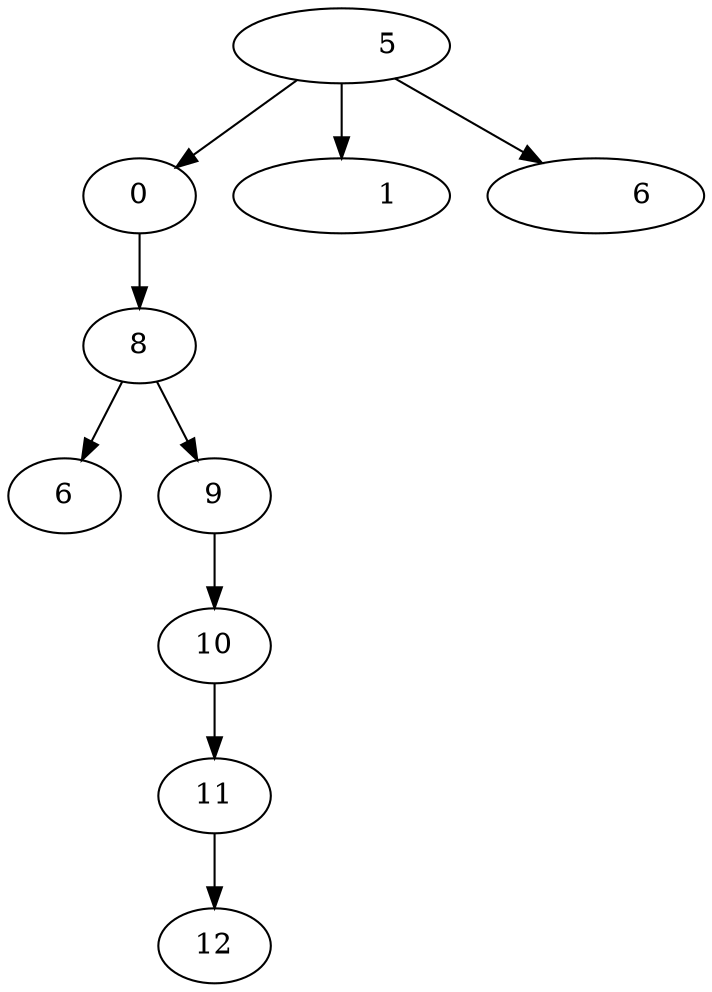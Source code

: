  digraph G {
 "Nodoea082400-cb0c-4af4-6b90-296f2ede5597"[label= "           5 "]
"Nodoea082400-cb0c-4af4-6b90-296f2ede5597"  ->  l14
 l14 [label="0"];
 l14 -> l15;
 l15 [label="8"];
 l15 -> l20;
 l15 -> l16;
 l20 [label="6"];
 l16 [label="9"];
 l16 -> l17;
 l17 [label="10"];
 l17 -> l18;
 l18 [label="11"];
 l18 -> l19;
 l19 [label="12"];
 "Nodoea082400-cb0c-4af4-6b90-296f2ede5597"->"Nodo75aaaa83-a7fa-4a6d-5ec0-521def3acec0"
 "Nodoea082400-cb0c-4af4-6b90-296f2ede5597"->"Nodod14152bd-bda6-4b5a-7821-6514ff3a868e"
 "Nodo75aaaa83-a7fa-4a6d-5ec0-521def3acec0"[label= "           1 "]
 "Nodod14152bd-bda6-4b5a-7821-6514ff3a868e"[label= "           6 "]
 }
